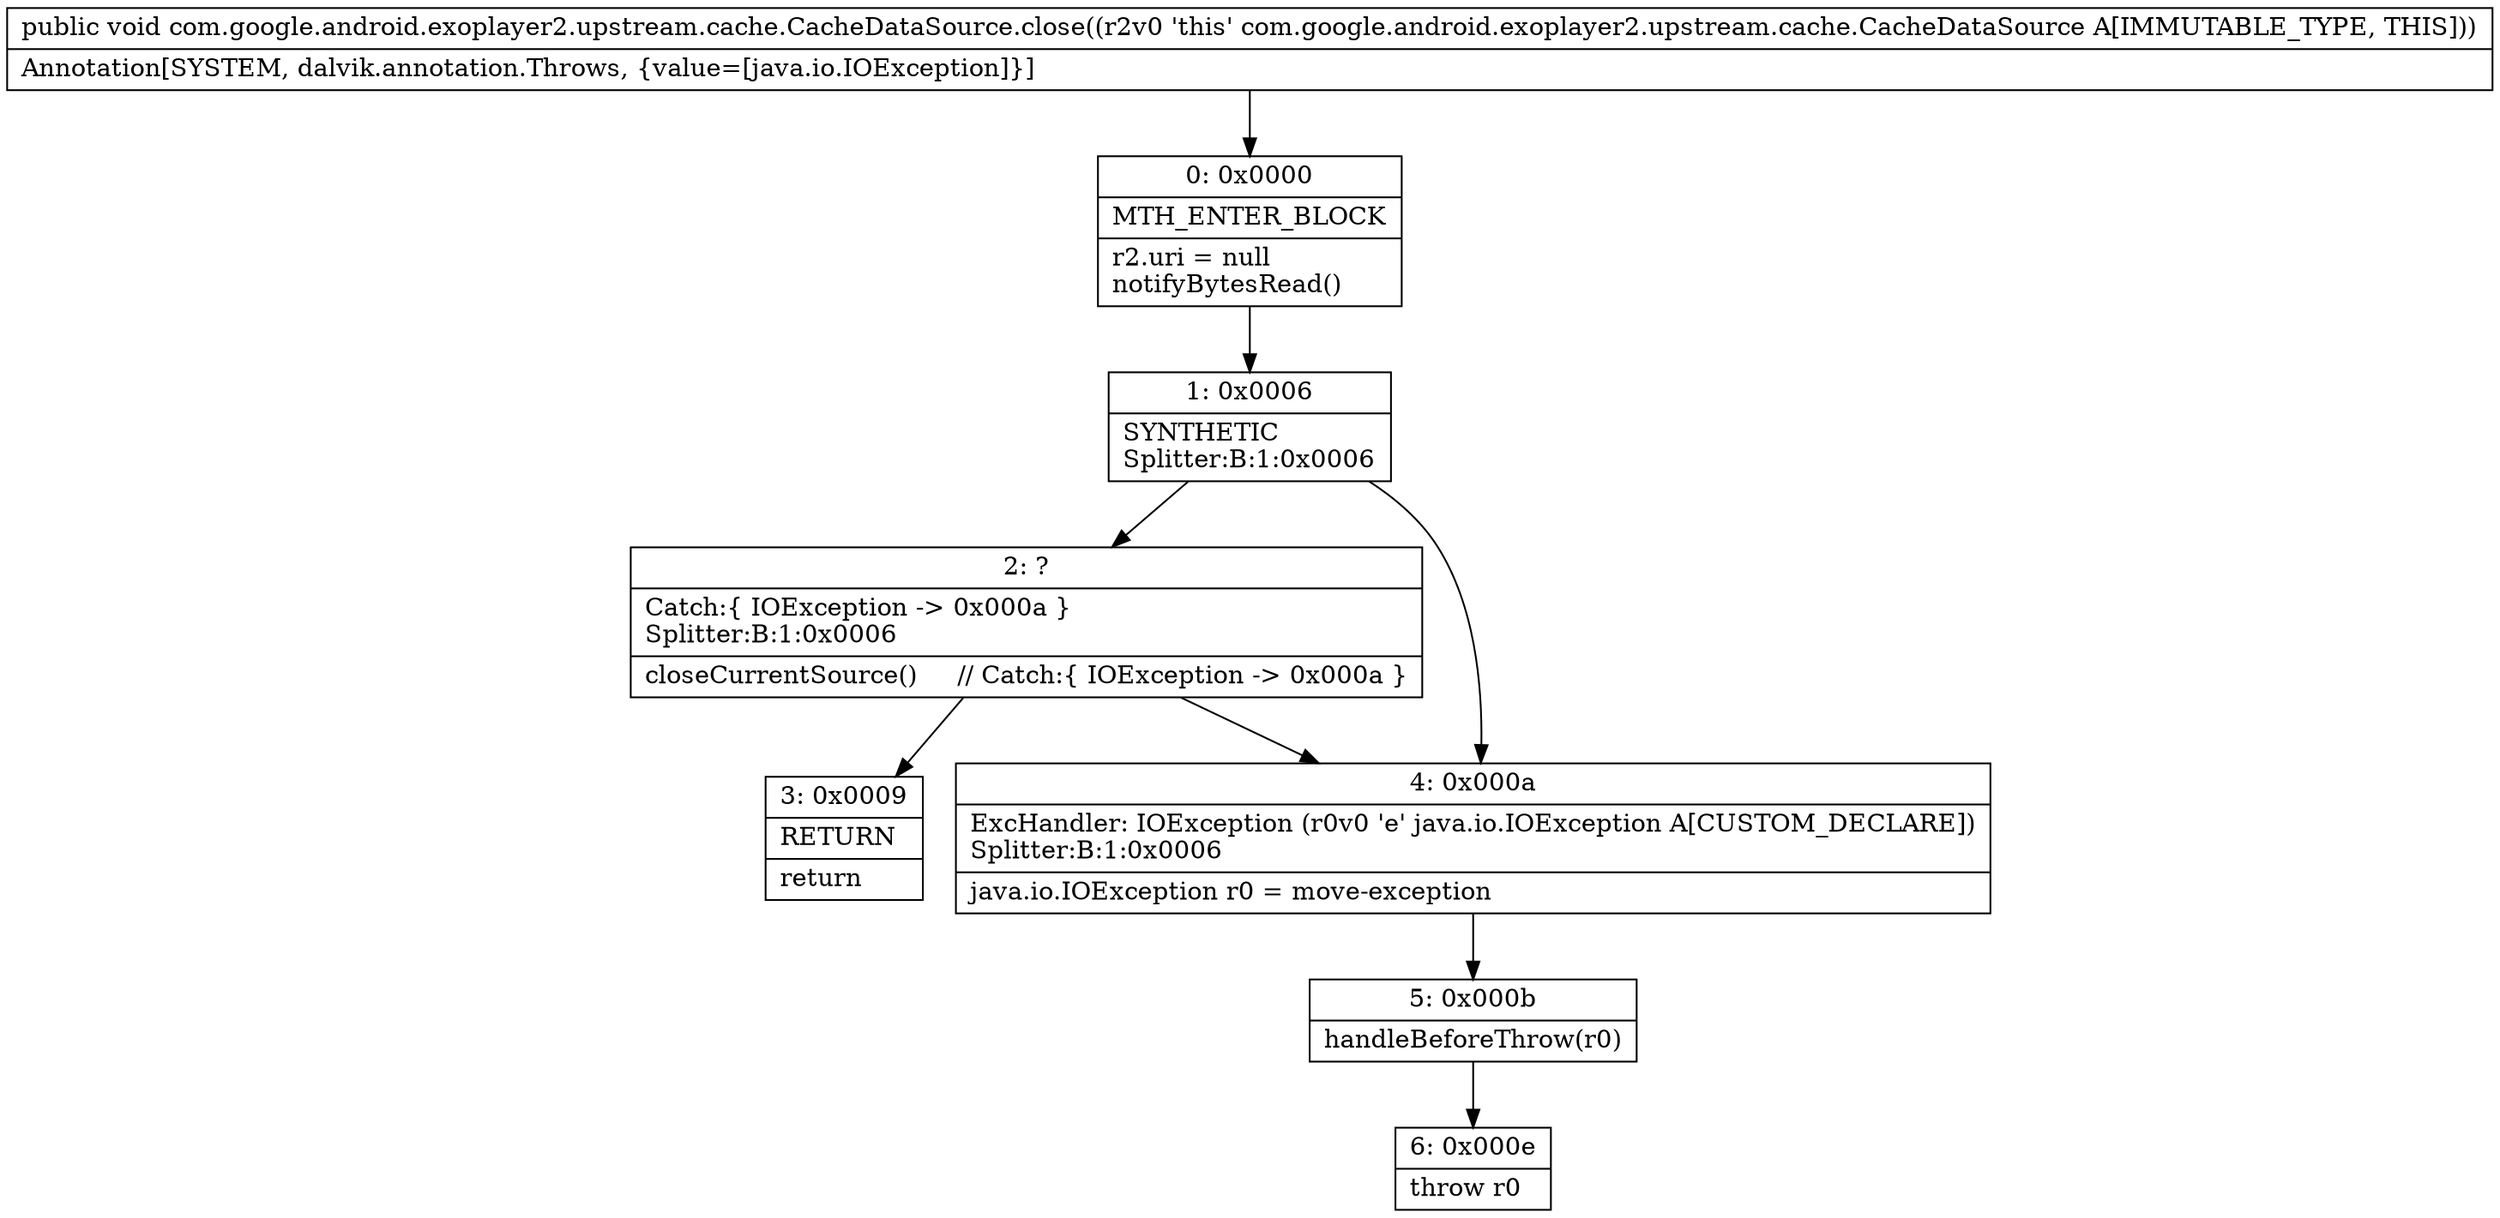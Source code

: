 digraph "CFG forcom.google.android.exoplayer2.upstream.cache.CacheDataSource.close()V" {
Node_0 [shape=record,label="{0\:\ 0x0000|MTH_ENTER_BLOCK\l|r2.uri = null\lnotifyBytesRead()\l}"];
Node_1 [shape=record,label="{1\:\ 0x0006|SYNTHETIC\lSplitter:B:1:0x0006\l}"];
Node_2 [shape=record,label="{2\:\ ?|Catch:\{ IOException \-\> 0x000a \}\lSplitter:B:1:0x0006\l|closeCurrentSource()     \/\/ Catch:\{ IOException \-\> 0x000a \}\l}"];
Node_3 [shape=record,label="{3\:\ 0x0009|RETURN\l|return\l}"];
Node_4 [shape=record,label="{4\:\ 0x000a|ExcHandler: IOException (r0v0 'e' java.io.IOException A[CUSTOM_DECLARE])\lSplitter:B:1:0x0006\l|java.io.IOException r0 = move\-exception\l}"];
Node_5 [shape=record,label="{5\:\ 0x000b|handleBeforeThrow(r0)\l}"];
Node_6 [shape=record,label="{6\:\ 0x000e|throw r0\l}"];
MethodNode[shape=record,label="{public void com.google.android.exoplayer2.upstream.cache.CacheDataSource.close((r2v0 'this' com.google.android.exoplayer2.upstream.cache.CacheDataSource A[IMMUTABLE_TYPE, THIS]))  | Annotation[SYSTEM, dalvik.annotation.Throws, \{value=[java.io.IOException]\}]\l}"];
MethodNode -> Node_0;
Node_0 -> Node_1;
Node_1 -> Node_2;
Node_1 -> Node_4;
Node_2 -> Node_3;
Node_2 -> Node_4;
Node_4 -> Node_5;
Node_5 -> Node_6;
}

